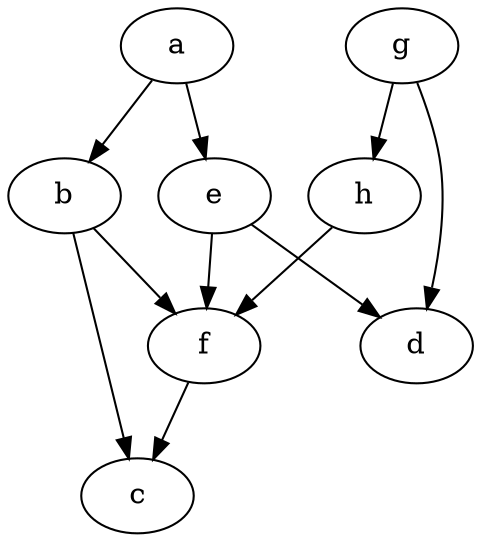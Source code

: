 digraph G{
    /*node[shape=plaintext]*/
    a->b;
    a->e;
    b->c;
    b->f;
    e->d;
    e->f;
    f->c;
    g->d;
    g->h;
    h->f;
}
